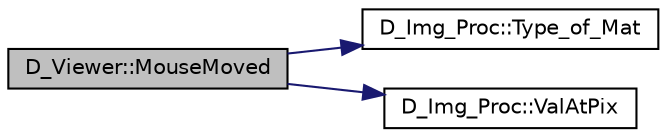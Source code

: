 digraph "D_Viewer::MouseMoved"
{
 // LATEX_PDF_SIZE
  edge [fontname="Helvetica",fontsize="10",labelfontname="Helvetica",labelfontsize="10"];
  node [fontname="Helvetica",fontsize="10",shape=record];
  rankdir="LR";
  Node1 [label="D_Viewer::MouseMoved",height=0.2,width=0.4,color="black", fillcolor="grey75", style="filled", fontcolor="black",tooltip=" "];
  Node1 -> Node2 [color="midnightblue",fontsize="10",style="solid"];
  Node2 [label="D_Img_Proc::Type_of_Mat",height=0.2,width=0.4,color="black", fillcolor="white", style="filled",URL="$class_d___img___proc.html#a7bca30c8476acd261b0f564fbefc80ea",tooltip=" "];
  Node1 -> Node3 [color="midnightblue",fontsize="10",style="solid"];
  Node3 [label="D_Img_Proc::ValAtPix",height=0.2,width=0.4,color="black", fillcolor="white", style="filled",URL="$class_d___img___proc.html#aa3d874147bd272b028da080c1454b88c",tooltip=" "];
}
